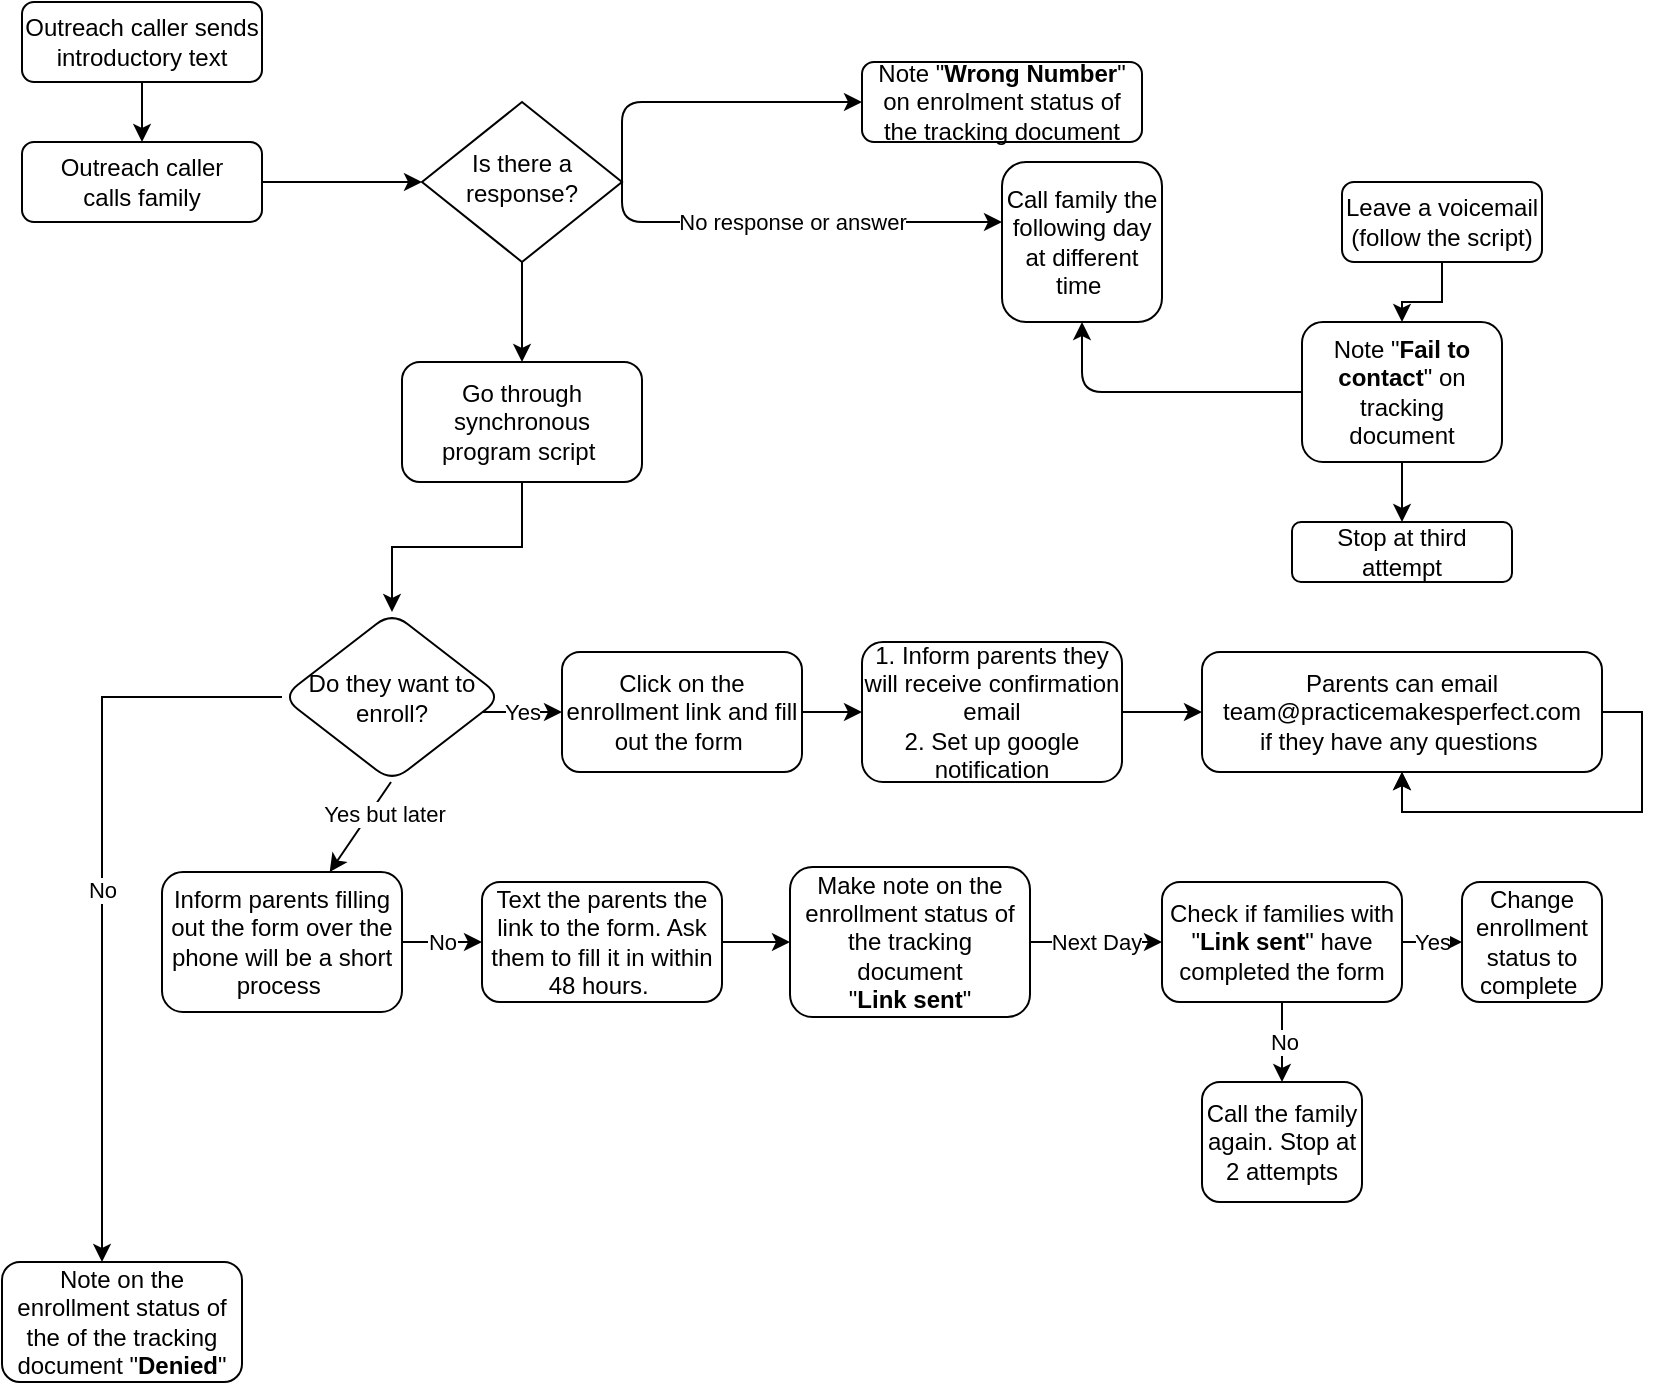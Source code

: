 <mxfile version="14.7.6" type="github">
  <diagram id="C5RBs43oDa-KdzZeNtuy" name="Page-1">
    <mxGraphModel dx="1022" dy="468" grid="1" gridSize="10" guides="1" tooltips="1" connect="1" arrows="1" fold="1" page="1" pageScale="1" pageWidth="827" pageHeight="1169" math="0" shadow="0">
      <root>
        <mxCell id="WIyWlLk6GJQsqaUBKTNV-0" />
        <mxCell id="WIyWlLk6GJQsqaUBKTNV-1" parent="WIyWlLk6GJQsqaUBKTNV-0" />
        <mxCell id="WIyWlLk6GJQsqaUBKTNV-3" value="Outreach caller&lt;br&gt;calls family" style="rounded=1;whiteSpace=wrap;html=1;fontSize=12;glass=0;strokeWidth=1;shadow=0;" parent="WIyWlLk6GJQsqaUBKTNV-1" vertex="1">
          <mxGeometry x="30" y="80" width="120" height="40" as="geometry" />
        </mxCell>
        <mxCell id="rBAEiwgbKmZqc0lVwh0l-13" value="" style="edgeStyle=orthogonalEdgeStyle;rounded=0;orthogonalLoop=1;jettySize=auto;html=1;" parent="WIyWlLk6GJQsqaUBKTNV-1" source="WIyWlLk6GJQsqaUBKTNV-6" edge="1">
          <mxGeometry relative="1" as="geometry">
            <mxPoint x="280" y="190" as="targetPoint" />
            <Array as="points">
              <mxPoint x="280" y="160" />
              <mxPoint x="280" y="160" />
            </Array>
          </mxGeometry>
        </mxCell>
        <mxCell id="WIyWlLk6GJQsqaUBKTNV-6" value="Is there a response?" style="rhombus;whiteSpace=wrap;html=1;shadow=0;fontFamily=Helvetica;fontSize=12;align=center;strokeWidth=1;spacing=6;spacingTop=-4;" parent="WIyWlLk6GJQsqaUBKTNV-1" vertex="1">
          <mxGeometry x="230" y="60" width="100" height="80" as="geometry" />
        </mxCell>
        <mxCell id="rBAEiwgbKmZqc0lVwh0l-2" value="Note &quot;&lt;b&gt;Wrong Number&lt;/b&gt;&quot; on enrolment status of the tracking document" style="rounded=1;whiteSpace=wrap;html=1;" parent="WIyWlLk6GJQsqaUBKTNV-1" vertex="1">
          <mxGeometry x="450" y="40" width="140" height="40" as="geometry" />
        </mxCell>
        <mxCell id="rBAEiwgbKmZqc0lVwh0l-3" value="No response or answer" style="endArrow=classic;html=1;exitX=1;exitY=0.5;exitDx=0;exitDy=0;" parent="WIyWlLk6GJQsqaUBKTNV-1" source="WIyWlLk6GJQsqaUBKTNV-6" edge="1">
          <mxGeometry width="50" height="50" relative="1" as="geometry">
            <mxPoint x="380" y="250" as="sourcePoint" />
            <mxPoint x="520" y="120" as="targetPoint" />
            <Array as="points">
              <mxPoint x="330" y="120" />
              <mxPoint x="390" y="120" />
            </Array>
          </mxGeometry>
        </mxCell>
        <mxCell id="rBAEiwgbKmZqc0lVwh0l-4" value="Call family the following day at different time&amp;nbsp;" style="rounded=1;whiteSpace=wrap;html=1;" parent="WIyWlLk6GJQsqaUBKTNV-1" vertex="1">
          <mxGeometry x="520" y="90" width="80" height="80" as="geometry" />
        </mxCell>
        <mxCell id="rBAEiwgbKmZqc0lVwh0l-8" value="" style="edgeStyle=orthogonalEdgeStyle;rounded=0;orthogonalLoop=1;jettySize=auto;html=1;entryX=0.5;entryY=0;entryDx=0;entryDy=0;" parent="WIyWlLk6GJQsqaUBKTNV-1" source="rBAEiwgbKmZqc0lVwh0l-5" target="rBAEiwgbKmZqc0lVwh0l-9" edge="1">
          <mxGeometry relative="1" as="geometry">
            <mxPoint x="720" y="180" as="targetPoint" />
          </mxGeometry>
        </mxCell>
        <mxCell id="rBAEiwgbKmZqc0lVwh0l-5" value="Leave a voicemail&lt;br&gt;(follow the script)&lt;br&gt;" style="rounded=1;whiteSpace=wrap;html=1;" parent="WIyWlLk6GJQsqaUBKTNV-1" vertex="1">
          <mxGeometry x="690" y="100" width="100" height="40" as="geometry" />
        </mxCell>
        <mxCell id="nCj73KUFoRoJTRfW2_6J-18" value="" style="edgeStyle=orthogonalEdgeStyle;rounded=0;orthogonalLoop=1;jettySize=auto;html=1;" parent="WIyWlLk6GJQsqaUBKTNV-1" source="rBAEiwgbKmZqc0lVwh0l-9" edge="1">
          <mxGeometry relative="1" as="geometry">
            <mxPoint x="720" y="270" as="targetPoint" />
          </mxGeometry>
        </mxCell>
        <mxCell id="rBAEiwgbKmZqc0lVwh0l-9" value="&lt;span&gt;Note &quot;&lt;/span&gt;&lt;b&gt;Fail to contact&lt;/b&gt;&lt;span&gt;&quot; on tracking document&lt;/span&gt;" style="rounded=1;whiteSpace=wrap;html=1;" parent="WIyWlLk6GJQsqaUBKTNV-1" vertex="1">
          <mxGeometry x="670" y="170" width="100" height="70" as="geometry" />
        </mxCell>
        <mxCell id="rBAEiwgbKmZqc0lVwh0l-16" value="" style="edgeStyle=orthogonalEdgeStyle;rounded=0;orthogonalLoop=1;jettySize=auto;html=1;" parent="WIyWlLk6GJQsqaUBKTNV-1" source="rBAEiwgbKmZqc0lVwh0l-14" target="rBAEiwgbKmZqc0lVwh0l-15" edge="1">
          <mxGeometry relative="1" as="geometry" />
        </mxCell>
        <mxCell id="rBAEiwgbKmZqc0lVwh0l-14" value="Go through synchronous&lt;br&gt;program script&amp;nbsp;" style="rounded=1;whiteSpace=wrap;html=1;" parent="WIyWlLk6GJQsqaUBKTNV-1" vertex="1">
          <mxGeometry x="220" y="190" width="120" height="60" as="geometry" />
        </mxCell>
        <mxCell id="rBAEiwgbKmZqc0lVwh0l-44" value="No" style="edgeStyle=orthogonalEdgeStyle;rounded=0;orthogonalLoop=1;jettySize=auto;html=1;" parent="WIyWlLk6GJQsqaUBKTNV-1" source="rBAEiwgbKmZqc0lVwh0l-15" target="rBAEiwgbKmZqc0lVwh0l-43" edge="1">
          <mxGeometry relative="1" as="geometry">
            <Array as="points">
              <mxPoint x="70" y="358" />
            </Array>
          </mxGeometry>
        </mxCell>
        <mxCell id="rBAEiwgbKmZqc0lVwh0l-15" value="Do they want to enroll?" style="rhombus;whiteSpace=wrap;html=1;rounded=1;" parent="WIyWlLk6GJQsqaUBKTNV-1" vertex="1">
          <mxGeometry x="160" y="315" width="110" height="85" as="geometry" />
        </mxCell>
        <mxCell id="rBAEiwgbKmZqc0lVwh0l-20" value="" style="edgeStyle=orthogonalEdgeStyle;rounded=0;orthogonalLoop=1;jettySize=auto;html=1;" parent="WIyWlLk6GJQsqaUBKTNV-1" source="rBAEiwgbKmZqc0lVwh0l-18" edge="1">
          <mxGeometry relative="1" as="geometry">
            <mxPoint x="450" y="365" as="targetPoint" />
            <Array as="points">
              <mxPoint x="450" y="365" />
              <mxPoint x="450" y="365" />
            </Array>
          </mxGeometry>
        </mxCell>
        <mxCell id="rBAEiwgbKmZqc0lVwh0l-18" value="Click on the enrollment link and fill out the form&amp;nbsp;" style="rounded=1;whiteSpace=wrap;html=1;" parent="WIyWlLk6GJQsqaUBKTNV-1" vertex="1">
          <mxGeometry x="300" y="335" width="120" height="60" as="geometry" />
        </mxCell>
        <mxCell id="rBAEiwgbKmZqc0lVwh0l-22" value="" style="edgeStyle=orthogonalEdgeStyle;rounded=0;orthogonalLoop=1;jettySize=auto;html=1;" parent="WIyWlLk6GJQsqaUBKTNV-1" source="rBAEiwgbKmZqc0lVwh0l-19" target="rBAEiwgbKmZqc0lVwh0l-21" edge="1">
          <mxGeometry relative="1" as="geometry" />
        </mxCell>
        <mxCell id="rBAEiwgbKmZqc0lVwh0l-19" value="1. Inform parents they will receive confirmation email&lt;br&gt;2. Set up google notification" style="whiteSpace=wrap;html=1;rounded=1;" parent="WIyWlLk6GJQsqaUBKTNV-1" vertex="1">
          <mxGeometry x="450" y="330" width="130" height="70" as="geometry" />
        </mxCell>
        <mxCell id="rBAEiwgbKmZqc0lVwh0l-21" value="Parents can email team@practicemakesperfect.com&lt;br&gt;if they have any questions&amp;nbsp;" style="whiteSpace=wrap;html=1;rounded=1;" parent="WIyWlLk6GJQsqaUBKTNV-1" vertex="1">
          <mxGeometry x="620" y="335" width="200" height="60" as="geometry" />
        </mxCell>
        <mxCell id="rBAEiwgbKmZqc0lVwh0l-26" style="edgeStyle=orthogonalEdgeStyle;rounded=0;orthogonalLoop=1;jettySize=auto;html=1;exitX=1;exitY=0.5;exitDx=0;exitDy=0;" parent="WIyWlLk6GJQsqaUBKTNV-1" source="rBAEiwgbKmZqc0lVwh0l-21" target="rBAEiwgbKmZqc0lVwh0l-21" edge="1">
          <mxGeometry relative="1" as="geometry" />
        </mxCell>
        <mxCell id="rBAEiwgbKmZqc0lVwh0l-27" style="edgeStyle=orthogonalEdgeStyle;rounded=0;orthogonalLoop=1;jettySize=auto;html=1;exitX=1;exitY=0.5;exitDx=0;exitDy=0;" parent="WIyWlLk6GJQsqaUBKTNV-1" source="rBAEiwgbKmZqc0lVwh0l-21" target="rBAEiwgbKmZqc0lVwh0l-21" edge="1">
          <mxGeometry relative="1" as="geometry" />
        </mxCell>
        <mxCell id="rBAEiwgbKmZqc0lVwh0l-29" value="Yes but later" style="endArrow=classic;html=1;" parent="WIyWlLk6GJQsqaUBKTNV-1" target="rBAEiwgbKmZqc0lVwh0l-30" edge="1">
          <mxGeometry x="-0.429" y="6" width="50" height="50" relative="1" as="geometry">
            <mxPoint x="214.5" y="400" as="sourcePoint" />
            <mxPoint x="215" y="450" as="targetPoint" />
            <mxPoint as="offset" />
          </mxGeometry>
        </mxCell>
        <mxCell id="rBAEiwgbKmZqc0lVwh0l-32" value="No" style="edgeStyle=orthogonalEdgeStyle;rounded=0;orthogonalLoop=1;jettySize=auto;html=1;" parent="WIyWlLk6GJQsqaUBKTNV-1" source="rBAEiwgbKmZqc0lVwh0l-30" target="rBAEiwgbKmZqc0lVwh0l-31" edge="1">
          <mxGeometry relative="1" as="geometry" />
        </mxCell>
        <mxCell id="rBAEiwgbKmZqc0lVwh0l-30" value="Inform parents filling out the form over the phone will be a short process&amp;nbsp;&lt;br&gt;" style="rounded=1;whiteSpace=wrap;html=1;" parent="WIyWlLk6GJQsqaUBKTNV-1" vertex="1">
          <mxGeometry x="100" y="445" width="120" height="70" as="geometry" />
        </mxCell>
        <mxCell id="rBAEiwgbKmZqc0lVwh0l-34" value="" style="edgeStyle=orthogonalEdgeStyle;rounded=0;orthogonalLoop=1;jettySize=auto;html=1;" parent="WIyWlLk6GJQsqaUBKTNV-1" source="rBAEiwgbKmZqc0lVwh0l-31" target="rBAEiwgbKmZqc0lVwh0l-33" edge="1">
          <mxGeometry relative="1" as="geometry" />
        </mxCell>
        <mxCell id="rBAEiwgbKmZqc0lVwh0l-31" value="Text the parents the link to the form. Ask them to fill it in within 48 hours.&amp;nbsp;" style="whiteSpace=wrap;html=1;rounded=1;" parent="WIyWlLk6GJQsqaUBKTNV-1" vertex="1">
          <mxGeometry x="260" y="450" width="120" height="60" as="geometry" />
        </mxCell>
        <mxCell id="rBAEiwgbKmZqc0lVwh0l-36" value="Next Day" style="edgeStyle=orthogonalEdgeStyle;rounded=0;orthogonalLoop=1;jettySize=auto;html=1;" parent="WIyWlLk6GJQsqaUBKTNV-1" source="rBAEiwgbKmZqc0lVwh0l-33" target="rBAEiwgbKmZqc0lVwh0l-35" edge="1">
          <mxGeometry relative="1" as="geometry" />
        </mxCell>
        <mxCell id="rBAEiwgbKmZqc0lVwh0l-33" value="Make note on the enrollment status of the tracking document&lt;br&gt;&quot;&lt;b&gt;Link sent&lt;/b&gt;&quot;" style="whiteSpace=wrap;html=1;rounded=1;" parent="WIyWlLk6GJQsqaUBKTNV-1" vertex="1">
          <mxGeometry x="414" y="442.5" width="120" height="75" as="geometry" />
        </mxCell>
        <mxCell id="rBAEiwgbKmZqc0lVwh0l-40" value="Yes" style="edgeStyle=orthogonalEdgeStyle;rounded=0;orthogonalLoop=1;jettySize=auto;html=1;" parent="WIyWlLk6GJQsqaUBKTNV-1" source="rBAEiwgbKmZqc0lVwh0l-35" target="rBAEiwgbKmZqc0lVwh0l-39" edge="1">
          <mxGeometry relative="1" as="geometry" />
        </mxCell>
        <mxCell id="rBAEiwgbKmZqc0lVwh0l-41" value="No" style="edgeStyle=orthogonalEdgeStyle;rounded=0;orthogonalLoop=1;jettySize=auto;html=1;exitX=0.5;exitY=1;exitDx=0;exitDy=0;" parent="WIyWlLk6GJQsqaUBKTNV-1" source="rBAEiwgbKmZqc0lVwh0l-35" edge="1">
          <mxGeometry relative="1" as="geometry">
            <mxPoint x="660" y="550" as="targetPoint" />
          </mxGeometry>
        </mxCell>
        <mxCell id="rBAEiwgbKmZqc0lVwh0l-35" value="Check if families with &quot;&lt;b&gt;Link sent&lt;/b&gt;&quot; have completed the form" style="whiteSpace=wrap;html=1;rounded=1;" parent="WIyWlLk6GJQsqaUBKTNV-1" vertex="1">
          <mxGeometry x="600" y="450" width="120" height="60" as="geometry" />
        </mxCell>
        <mxCell id="rBAEiwgbKmZqc0lVwh0l-39" value="Change enrollment status to complete&amp;nbsp;" style="rounded=1;whiteSpace=wrap;html=1;" parent="WIyWlLk6GJQsqaUBKTNV-1" vertex="1">
          <mxGeometry x="750" y="450" width="70" height="60" as="geometry" />
        </mxCell>
        <mxCell id="rBAEiwgbKmZqc0lVwh0l-42" value="Call the family again. Stop at 2 attempts" style="rounded=1;whiteSpace=wrap;html=1;" parent="WIyWlLk6GJQsqaUBKTNV-1" vertex="1">
          <mxGeometry x="620" y="550" width="80" height="60" as="geometry" />
        </mxCell>
        <mxCell id="rBAEiwgbKmZqc0lVwh0l-43" value="Note on the enrollment status of the of the tracking document &quot;&lt;b&gt;Denied&lt;/b&gt;&quot;" style="whiteSpace=wrap;html=1;rounded=1;" parent="WIyWlLk6GJQsqaUBKTNV-1" vertex="1">
          <mxGeometry x="20" y="640" width="120" height="60" as="geometry" />
        </mxCell>
        <mxCell id="nCj73KUFoRoJTRfW2_6J-0" value="Outreach caller sends introductory text" style="rounded=1;whiteSpace=wrap;html=1;" parent="WIyWlLk6GJQsqaUBKTNV-1" vertex="1">
          <mxGeometry x="30" y="10" width="120" height="40" as="geometry" />
        </mxCell>
        <mxCell id="nCj73KUFoRoJTRfW2_6J-1" value="" style="endArrow=classic;html=1;entryX=0.5;entryY=0;entryDx=0;entryDy=0;" parent="WIyWlLk6GJQsqaUBKTNV-1" target="WIyWlLk6GJQsqaUBKTNV-3" edge="1">
          <mxGeometry width="50" height="50" relative="1" as="geometry">
            <mxPoint x="90" y="50" as="sourcePoint" />
            <mxPoint x="140" as="targetPoint" />
          </mxGeometry>
        </mxCell>
        <mxCell id="nCj73KUFoRoJTRfW2_6J-3" value="" style="endArrow=classic;html=1;entryX=0;entryY=0.5;entryDx=0;entryDy=0;exitX=1;exitY=0.5;exitDx=0;exitDy=0;" parent="WIyWlLk6GJQsqaUBKTNV-1" source="WIyWlLk6GJQsqaUBKTNV-6" target="rBAEiwgbKmZqc0lVwh0l-2" edge="1">
          <mxGeometry width="50" height="50" relative="1" as="geometry">
            <mxPoint x="460" y="210" as="sourcePoint" />
            <mxPoint x="510" y="160" as="targetPoint" />
            <Array as="points">
              <mxPoint x="330" y="60" />
              <mxPoint x="420" y="60" />
            </Array>
          </mxGeometry>
        </mxCell>
        <mxCell id="nCj73KUFoRoJTRfW2_6J-8" value="" style="endArrow=classic;html=1;entryX=0;entryY=0.5;entryDx=0;entryDy=0;" parent="WIyWlLk6GJQsqaUBKTNV-1" target="WIyWlLk6GJQsqaUBKTNV-6" edge="1">
          <mxGeometry width="50" height="50" relative="1" as="geometry">
            <mxPoint x="150" y="100" as="sourcePoint" />
            <mxPoint x="200" y="50" as="targetPoint" />
          </mxGeometry>
        </mxCell>
        <mxCell id="nCj73KUFoRoJTRfW2_6J-13" value="Yes" style="endArrow=classic;html=1;entryX=0;entryY=0.5;entryDx=0;entryDy=0;" parent="WIyWlLk6GJQsqaUBKTNV-1" target="rBAEiwgbKmZqc0lVwh0l-18" edge="1">
          <mxGeometry width="50" height="50" relative="1" as="geometry">
            <mxPoint x="260" y="365" as="sourcePoint" />
            <mxPoint x="310" y="315" as="targetPoint" />
          </mxGeometry>
        </mxCell>
        <mxCell id="nCj73KUFoRoJTRfW2_6J-19" value="Stop at third attempt" style="rounded=1;whiteSpace=wrap;html=1;" parent="WIyWlLk6GJQsqaUBKTNV-1" vertex="1">
          <mxGeometry x="665" y="270" width="110" height="30" as="geometry" />
        </mxCell>
        <mxCell id="nCj73KUFoRoJTRfW2_6J-20" value="" style="endArrow=classic;html=1;exitX=0;exitY=0.5;exitDx=0;exitDy=0;" parent="WIyWlLk6GJQsqaUBKTNV-1" source="rBAEiwgbKmZqc0lVwh0l-9" edge="1">
          <mxGeometry width="50" height="50" relative="1" as="geometry">
            <mxPoint x="560" y="240" as="sourcePoint" />
            <mxPoint x="560" y="170" as="targetPoint" />
            <Array as="points">
              <mxPoint x="560" y="205" />
            </Array>
          </mxGeometry>
        </mxCell>
      </root>
    </mxGraphModel>
  </diagram>
</mxfile>
